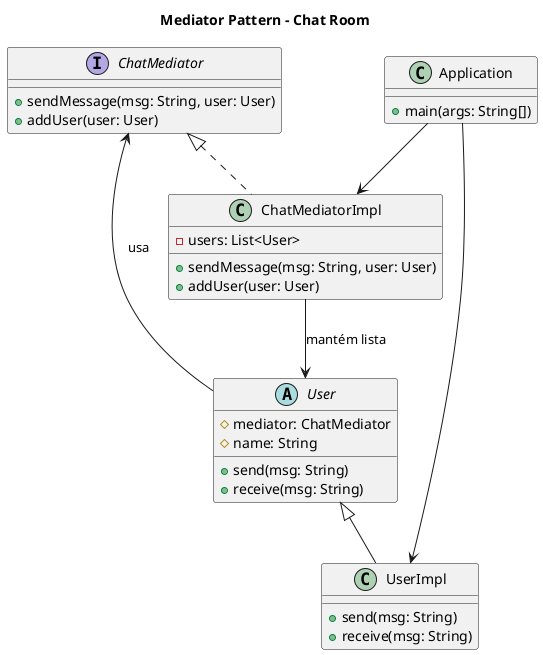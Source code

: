 @startuml
title Mediator Pattern - Chat Room

interface ChatMediator {
    + sendMessage(msg: String, user: User)
    + addUser(user: User)
}

class ChatMediatorImpl {
    - users: List<User>
    + sendMessage(msg: String, user: User)
    + addUser(user: User)
}

abstract class User {
    # mediator: ChatMediator
    # name: String
    + send(msg: String)
    + receive(msg: String)
}

class UserImpl {
    + send(msg: String)
    + receive(msg: String)
}

class Application {
    + main(args: String[])
}

ChatMediator <|.. ChatMediatorImpl
User <|-- UserImpl

ChatMediatorImpl --> User : mantém lista
User --> ChatMediator : usa

Application --> ChatMediatorImpl
Application --> UserImpl
@enduml
